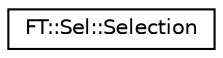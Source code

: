 digraph "Graphical Class Hierarchy"
{
 // LATEX_PDF_SIZE
  edge [fontname="Helvetica",fontsize="10",labelfontname="Helvetica",labelfontsize="10"];
  node [fontname="Helvetica",fontsize="10",shape=record];
  rankdir="LR";
  Node0 [label="FT::Sel::Selection",height=0.2,width=0.4,color="black", fillcolor="white", style="filled",URL="$de/d6e/structFT_1_1Sel_1_1Selection.html",tooltip="interfaces with selection operators."];
}
